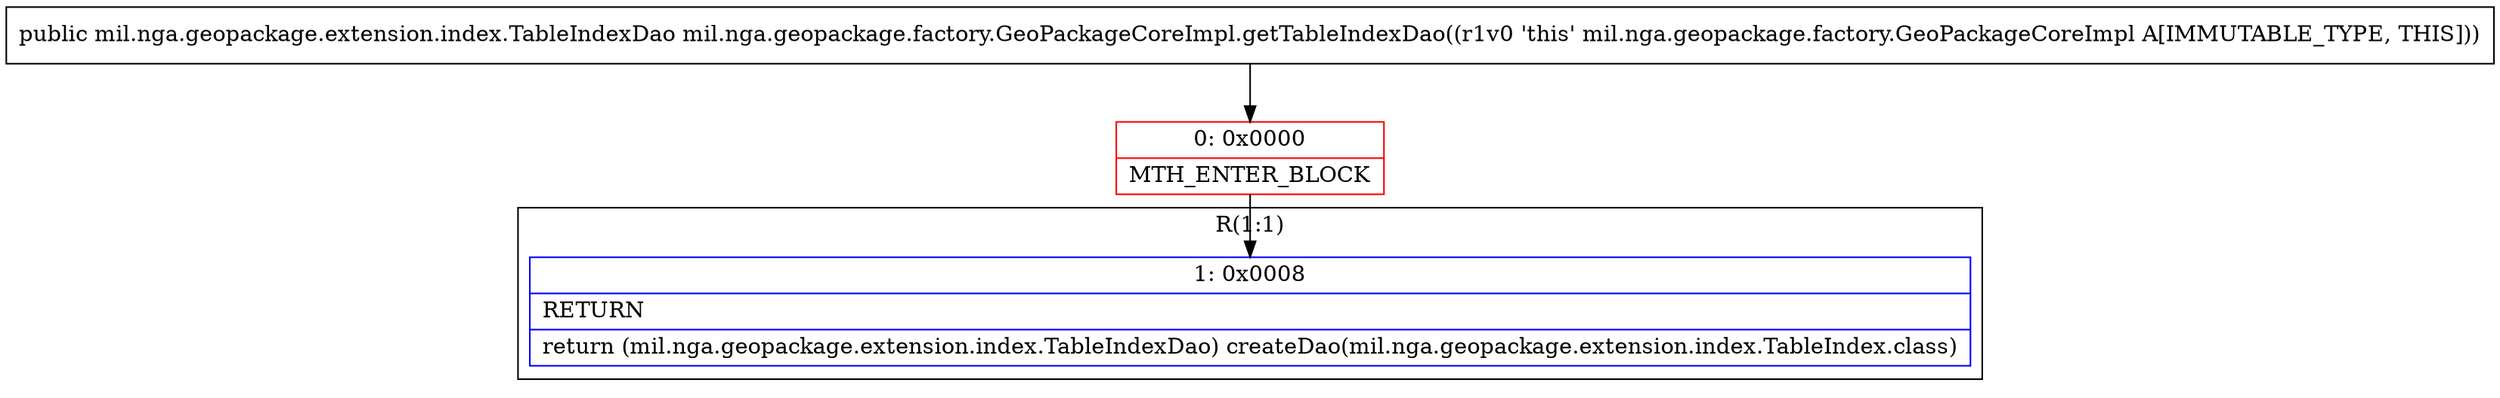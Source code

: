 digraph "CFG formil.nga.geopackage.factory.GeoPackageCoreImpl.getTableIndexDao()Lmil\/nga\/geopackage\/extension\/index\/TableIndexDao;" {
subgraph cluster_Region_78991866 {
label = "R(1:1)";
node [shape=record,color=blue];
Node_1 [shape=record,label="{1\:\ 0x0008|RETURN\l|return (mil.nga.geopackage.extension.index.TableIndexDao) createDao(mil.nga.geopackage.extension.index.TableIndex.class)\l}"];
}
Node_0 [shape=record,color=red,label="{0\:\ 0x0000|MTH_ENTER_BLOCK\l}"];
MethodNode[shape=record,label="{public mil.nga.geopackage.extension.index.TableIndexDao mil.nga.geopackage.factory.GeoPackageCoreImpl.getTableIndexDao((r1v0 'this' mil.nga.geopackage.factory.GeoPackageCoreImpl A[IMMUTABLE_TYPE, THIS])) }"];
MethodNode -> Node_0;
Node_0 -> Node_1;
}

